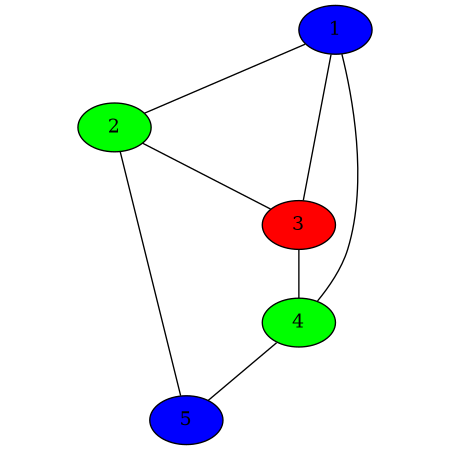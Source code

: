digraph {
    size="3,3" ratio=fill;
    edge [arrowhead=none,arrowtail=none];
    node [style=filled];
    1 [fillcolor = blue]
    2 [fillcolor = green]
    3 [fillcolor = red]
    4 [fillcolor = green]
    5 [fillcolor = blue]
    1 -> 2
    2 -> 3
    1 -> 3
    3 -> 4
    1 -> 4
    4 -> 5
    5 -> 2
}